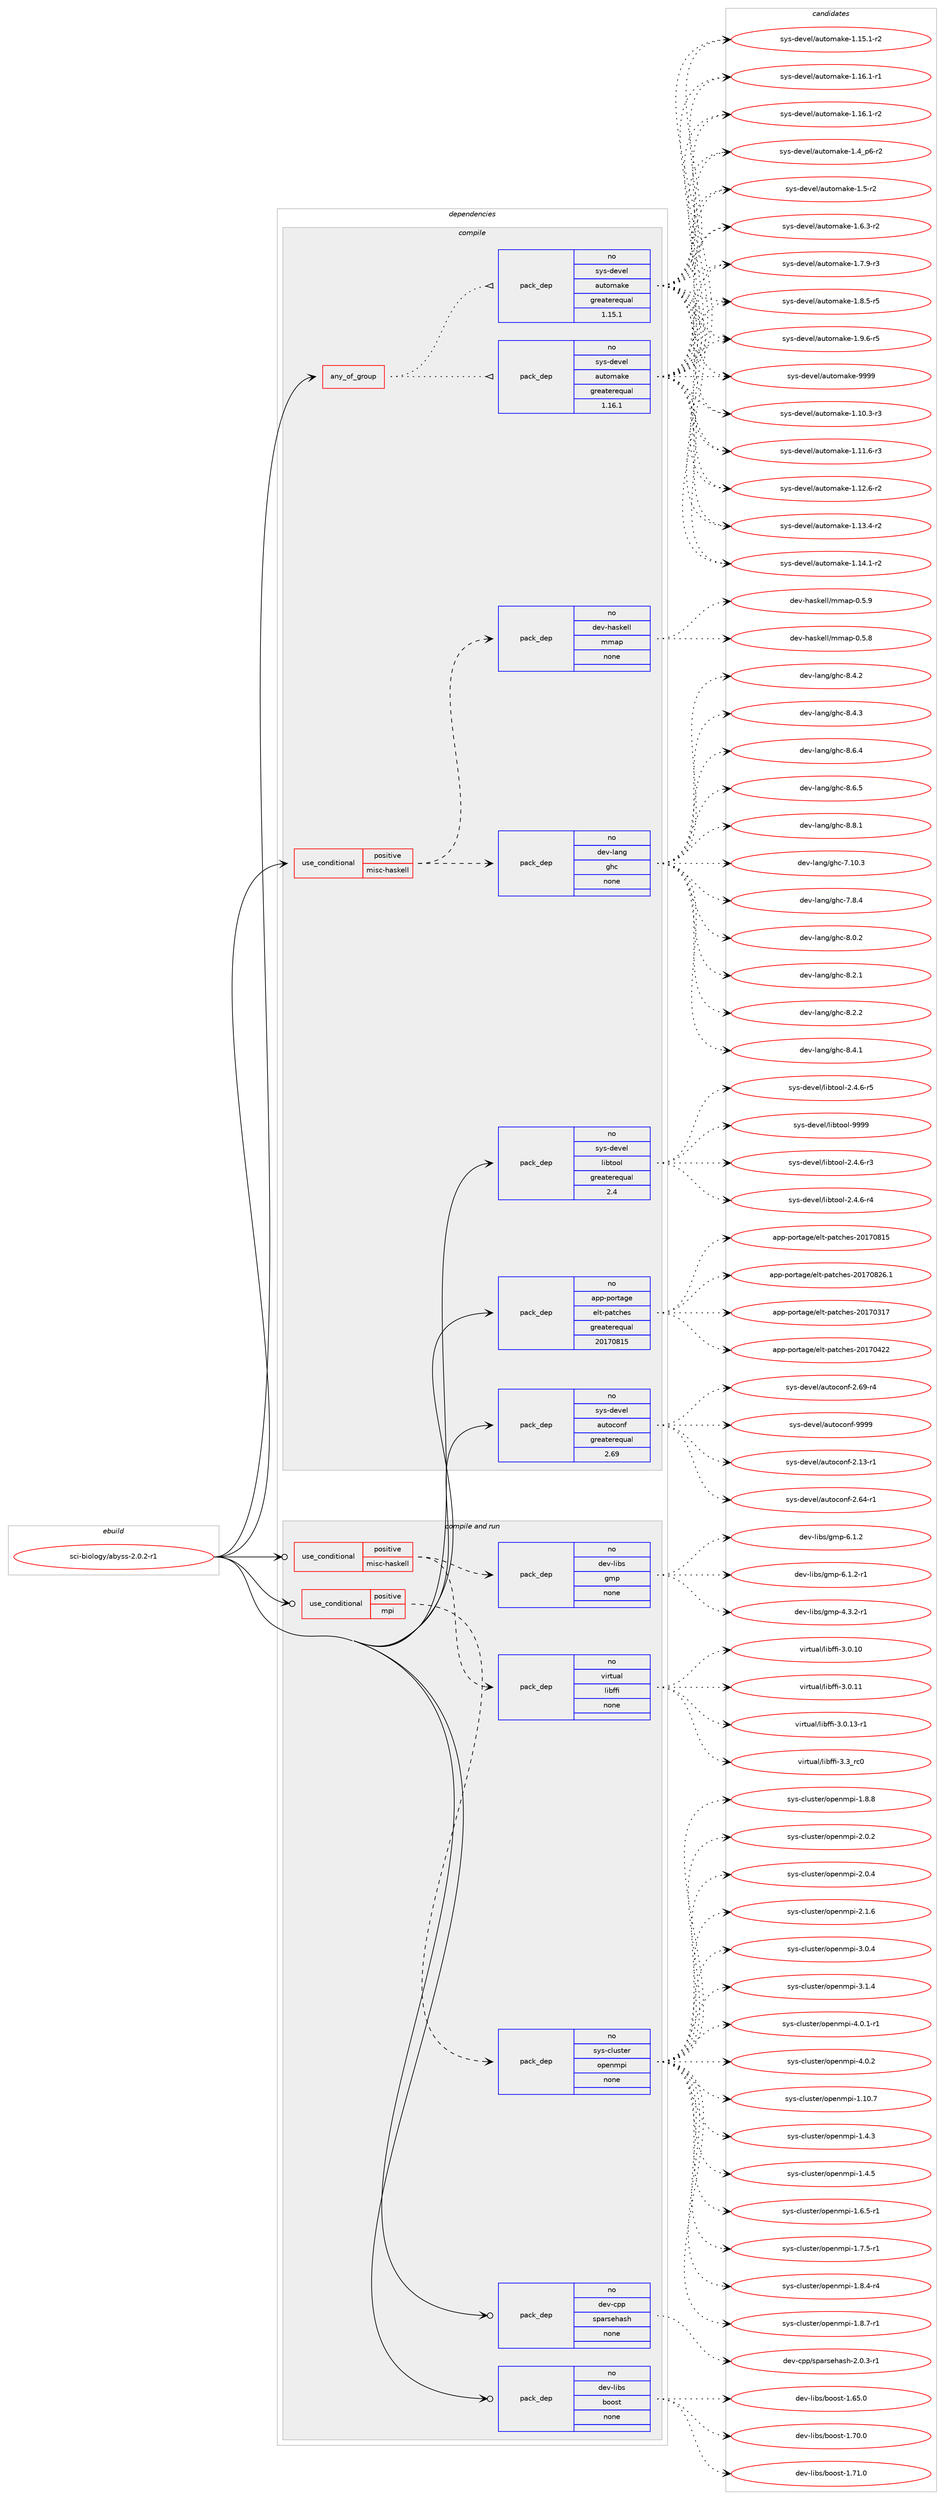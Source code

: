digraph prolog {

# *************
# Graph options
# *************

newrank=true;
concentrate=true;
compound=true;
graph [rankdir=LR,fontname=Helvetica,fontsize=10,ranksep=1.5];#, ranksep=2.5, nodesep=0.2];
edge  [arrowhead=vee];
node  [fontname=Helvetica,fontsize=10];

# **********
# The ebuild
# **********

subgraph cluster_leftcol {
color=gray;
rank=same;
label=<<i>ebuild</i>>;
id [label="sci-biology/abyss-2.0.2-r1", color=red, width=4, href="../sci-biology/abyss-2.0.2-r1.svg"];
}

# ****************
# The dependencies
# ****************

subgraph cluster_midcol {
color=gray;
label=<<i>dependencies</i>>;
subgraph cluster_compile {
fillcolor="#eeeeee";
style=filled;
label=<<i>compile</i>>;
subgraph any14454 {
dependency849594 [label=<<TABLE BORDER="0" CELLBORDER="1" CELLSPACING="0" CELLPADDING="4"><TR><TD CELLPADDING="10">any_of_group</TD></TR></TABLE>>, shape=none, color=red];subgraph pack628018 {
dependency849595 [label=<<TABLE BORDER="0" CELLBORDER="1" CELLSPACING="0" CELLPADDING="4" WIDTH="220"><TR><TD ROWSPAN="6" CELLPADDING="30">pack_dep</TD></TR><TR><TD WIDTH="110">no</TD></TR><TR><TD>sys-devel</TD></TR><TR><TD>automake</TD></TR><TR><TD>greaterequal</TD></TR><TR><TD>1.16.1</TD></TR></TABLE>>, shape=none, color=blue];
}
dependency849594:e -> dependency849595:w [weight=20,style="dotted",arrowhead="oinv"];
subgraph pack628019 {
dependency849596 [label=<<TABLE BORDER="0" CELLBORDER="1" CELLSPACING="0" CELLPADDING="4" WIDTH="220"><TR><TD ROWSPAN="6" CELLPADDING="30">pack_dep</TD></TR><TR><TD WIDTH="110">no</TD></TR><TR><TD>sys-devel</TD></TR><TR><TD>automake</TD></TR><TR><TD>greaterequal</TD></TR><TR><TD>1.15.1</TD></TR></TABLE>>, shape=none, color=blue];
}
dependency849594:e -> dependency849596:w [weight=20,style="dotted",arrowhead="oinv"];
}
id:e -> dependency849594:w [weight=20,style="solid",arrowhead="vee"];
subgraph cond206619 {
dependency849597 [label=<<TABLE BORDER="0" CELLBORDER="1" CELLSPACING="0" CELLPADDING="4"><TR><TD ROWSPAN="3" CELLPADDING="10">use_conditional</TD></TR><TR><TD>positive</TD></TR><TR><TD>misc-haskell</TD></TR></TABLE>>, shape=none, color=red];
subgraph pack628020 {
dependency849598 [label=<<TABLE BORDER="0" CELLBORDER="1" CELLSPACING="0" CELLPADDING="4" WIDTH="220"><TR><TD ROWSPAN="6" CELLPADDING="30">pack_dep</TD></TR><TR><TD WIDTH="110">no</TD></TR><TR><TD>dev-lang</TD></TR><TR><TD>ghc</TD></TR><TR><TD>none</TD></TR><TR><TD></TD></TR></TABLE>>, shape=none, color=blue];
}
dependency849597:e -> dependency849598:w [weight=20,style="dashed",arrowhead="vee"];
subgraph pack628021 {
dependency849599 [label=<<TABLE BORDER="0" CELLBORDER="1" CELLSPACING="0" CELLPADDING="4" WIDTH="220"><TR><TD ROWSPAN="6" CELLPADDING="30">pack_dep</TD></TR><TR><TD WIDTH="110">no</TD></TR><TR><TD>dev-haskell</TD></TR><TR><TD>mmap</TD></TR><TR><TD>none</TD></TR><TR><TD></TD></TR></TABLE>>, shape=none, color=blue];
}
dependency849597:e -> dependency849599:w [weight=20,style="dashed",arrowhead="vee"];
}
id:e -> dependency849597:w [weight=20,style="solid",arrowhead="vee"];
subgraph pack628022 {
dependency849600 [label=<<TABLE BORDER="0" CELLBORDER="1" CELLSPACING="0" CELLPADDING="4" WIDTH="220"><TR><TD ROWSPAN="6" CELLPADDING="30">pack_dep</TD></TR><TR><TD WIDTH="110">no</TD></TR><TR><TD>app-portage</TD></TR><TR><TD>elt-patches</TD></TR><TR><TD>greaterequal</TD></TR><TR><TD>20170815</TD></TR></TABLE>>, shape=none, color=blue];
}
id:e -> dependency849600:w [weight=20,style="solid",arrowhead="vee"];
subgraph pack628023 {
dependency849601 [label=<<TABLE BORDER="0" CELLBORDER="1" CELLSPACING="0" CELLPADDING="4" WIDTH="220"><TR><TD ROWSPAN="6" CELLPADDING="30">pack_dep</TD></TR><TR><TD WIDTH="110">no</TD></TR><TR><TD>sys-devel</TD></TR><TR><TD>autoconf</TD></TR><TR><TD>greaterequal</TD></TR><TR><TD>2.69</TD></TR></TABLE>>, shape=none, color=blue];
}
id:e -> dependency849601:w [weight=20,style="solid",arrowhead="vee"];
subgraph pack628024 {
dependency849602 [label=<<TABLE BORDER="0" CELLBORDER="1" CELLSPACING="0" CELLPADDING="4" WIDTH="220"><TR><TD ROWSPAN="6" CELLPADDING="30">pack_dep</TD></TR><TR><TD WIDTH="110">no</TD></TR><TR><TD>sys-devel</TD></TR><TR><TD>libtool</TD></TR><TR><TD>greaterequal</TD></TR><TR><TD>2.4</TD></TR></TABLE>>, shape=none, color=blue];
}
id:e -> dependency849602:w [weight=20,style="solid",arrowhead="vee"];
}
subgraph cluster_compileandrun {
fillcolor="#eeeeee";
style=filled;
label=<<i>compile and run</i>>;
subgraph cond206620 {
dependency849603 [label=<<TABLE BORDER="0" CELLBORDER="1" CELLSPACING="0" CELLPADDING="4"><TR><TD ROWSPAN="3" CELLPADDING="10">use_conditional</TD></TR><TR><TD>positive</TD></TR><TR><TD>misc-haskell</TD></TR></TABLE>>, shape=none, color=red];
subgraph pack628025 {
dependency849604 [label=<<TABLE BORDER="0" CELLBORDER="1" CELLSPACING="0" CELLPADDING="4" WIDTH="220"><TR><TD ROWSPAN="6" CELLPADDING="30">pack_dep</TD></TR><TR><TD WIDTH="110">no</TD></TR><TR><TD>dev-libs</TD></TR><TR><TD>gmp</TD></TR><TR><TD>none</TD></TR><TR><TD></TD></TR></TABLE>>, shape=none, color=blue];
}
dependency849603:e -> dependency849604:w [weight=20,style="dashed",arrowhead="vee"];
subgraph pack628026 {
dependency849605 [label=<<TABLE BORDER="0" CELLBORDER="1" CELLSPACING="0" CELLPADDING="4" WIDTH="220"><TR><TD ROWSPAN="6" CELLPADDING="30">pack_dep</TD></TR><TR><TD WIDTH="110">no</TD></TR><TR><TD>virtual</TD></TR><TR><TD>libffi</TD></TR><TR><TD>none</TD></TR><TR><TD></TD></TR></TABLE>>, shape=none, color=blue];
}
dependency849603:e -> dependency849605:w [weight=20,style="dashed",arrowhead="vee"];
}
id:e -> dependency849603:w [weight=20,style="solid",arrowhead="odotvee"];
subgraph cond206621 {
dependency849606 [label=<<TABLE BORDER="0" CELLBORDER="1" CELLSPACING="0" CELLPADDING="4"><TR><TD ROWSPAN="3" CELLPADDING="10">use_conditional</TD></TR><TR><TD>positive</TD></TR><TR><TD>mpi</TD></TR></TABLE>>, shape=none, color=red];
subgraph pack628027 {
dependency849607 [label=<<TABLE BORDER="0" CELLBORDER="1" CELLSPACING="0" CELLPADDING="4" WIDTH="220"><TR><TD ROWSPAN="6" CELLPADDING="30">pack_dep</TD></TR><TR><TD WIDTH="110">no</TD></TR><TR><TD>sys-cluster</TD></TR><TR><TD>openmpi</TD></TR><TR><TD>none</TD></TR><TR><TD></TD></TR></TABLE>>, shape=none, color=blue];
}
dependency849606:e -> dependency849607:w [weight=20,style="dashed",arrowhead="vee"];
}
id:e -> dependency849606:w [weight=20,style="solid",arrowhead="odotvee"];
subgraph pack628028 {
dependency849608 [label=<<TABLE BORDER="0" CELLBORDER="1" CELLSPACING="0" CELLPADDING="4" WIDTH="220"><TR><TD ROWSPAN="6" CELLPADDING="30">pack_dep</TD></TR><TR><TD WIDTH="110">no</TD></TR><TR><TD>dev-cpp</TD></TR><TR><TD>sparsehash</TD></TR><TR><TD>none</TD></TR><TR><TD></TD></TR></TABLE>>, shape=none, color=blue];
}
id:e -> dependency849608:w [weight=20,style="solid",arrowhead="odotvee"];
subgraph pack628029 {
dependency849609 [label=<<TABLE BORDER="0" CELLBORDER="1" CELLSPACING="0" CELLPADDING="4" WIDTH="220"><TR><TD ROWSPAN="6" CELLPADDING="30">pack_dep</TD></TR><TR><TD WIDTH="110">no</TD></TR><TR><TD>dev-libs</TD></TR><TR><TD>boost</TD></TR><TR><TD>none</TD></TR><TR><TD></TD></TR></TABLE>>, shape=none, color=blue];
}
id:e -> dependency849609:w [weight=20,style="solid",arrowhead="odotvee"];
}
subgraph cluster_run {
fillcolor="#eeeeee";
style=filled;
label=<<i>run</i>>;
}
}

# **************
# The candidates
# **************

subgraph cluster_choices {
rank=same;
color=gray;
label=<<i>candidates</i>>;

subgraph choice628018 {
color=black;
nodesep=1;
choice11512111545100101118101108479711711611110997107101454946494846514511451 [label="sys-devel/automake-1.10.3-r3", color=red, width=4,href="../sys-devel/automake-1.10.3-r3.svg"];
choice11512111545100101118101108479711711611110997107101454946494946544511451 [label="sys-devel/automake-1.11.6-r3", color=red, width=4,href="../sys-devel/automake-1.11.6-r3.svg"];
choice11512111545100101118101108479711711611110997107101454946495046544511450 [label="sys-devel/automake-1.12.6-r2", color=red, width=4,href="../sys-devel/automake-1.12.6-r2.svg"];
choice11512111545100101118101108479711711611110997107101454946495146524511450 [label="sys-devel/automake-1.13.4-r2", color=red, width=4,href="../sys-devel/automake-1.13.4-r2.svg"];
choice11512111545100101118101108479711711611110997107101454946495246494511450 [label="sys-devel/automake-1.14.1-r2", color=red, width=4,href="../sys-devel/automake-1.14.1-r2.svg"];
choice11512111545100101118101108479711711611110997107101454946495346494511450 [label="sys-devel/automake-1.15.1-r2", color=red, width=4,href="../sys-devel/automake-1.15.1-r2.svg"];
choice11512111545100101118101108479711711611110997107101454946495446494511449 [label="sys-devel/automake-1.16.1-r1", color=red, width=4,href="../sys-devel/automake-1.16.1-r1.svg"];
choice11512111545100101118101108479711711611110997107101454946495446494511450 [label="sys-devel/automake-1.16.1-r2", color=red, width=4,href="../sys-devel/automake-1.16.1-r2.svg"];
choice115121115451001011181011084797117116111109971071014549465295112544511450 [label="sys-devel/automake-1.4_p6-r2", color=red, width=4,href="../sys-devel/automake-1.4_p6-r2.svg"];
choice11512111545100101118101108479711711611110997107101454946534511450 [label="sys-devel/automake-1.5-r2", color=red, width=4,href="../sys-devel/automake-1.5-r2.svg"];
choice115121115451001011181011084797117116111109971071014549465446514511450 [label="sys-devel/automake-1.6.3-r2", color=red, width=4,href="../sys-devel/automake-1.6.3-r2.svg"];
choice115121115451001011181011084797117116111109971071014549465546574511451 [label="sys-devel/automake-1.7.9-r3", color=red, width=4,href="../sys-devel/automake-1.7.9-r3.svg"];
choice115121115451001011181011084797117116111109971071014549465646534511453 [label="sys-devel/automake-1.8.5-r5", color=red, width=4,href="../sys-devel/automake-1.8.5-r5.svg"];
choice115121115451001011181011084797117116111109971071014549465746544511453 [label="sys-devel/automake-1.9.6-r5", color=red, width=4,href="../sys-devel/automake-1.9.6-r5.svg"];
choice115121115451001011181011084797117116111109971071014557575757 [label="sys-devel/automake-9999", color=red, width=4,href="../sys-devel/automake-9999.svg"];
dependency849595:e -> choice11512111545100101118101108479711711611110997107101454946494846514511451:w [style=dotted,weight="100"];
dependency849595:e -> choice11512111545100101118101108479711711611110997107101454946494946544511451:w [style=dotted,weight="100"];
dependency849595:e -> choice11512111545100101118101108479711711611110997107101454946495046544511450:w [style=dotted,weight="100"];
dependency849595:e -> choice11512111545100101118101108479711711611110997107101454946495146524511450:w [style=dotted,weight="100"];
dependency849595:e -> choice11512111545100101118101108479711711611110997107101454946495246494511450:w [style=dotted,weight="100"];
dependency849595:e -> choice11512111545100101118101108479711711611110997107101454946495346494511450:w [style=dotted,weight="100"];
dependency849595:e -> choice11512111545100101118101108479711711611110997107101454946495446494511449:w [style=dotted,weight="100"];
dependency849595:e -> choice11512111545100101118101108479711711611110997107101454946495446494511450:w [style=dotted,weight="100"];
dependency849595:e -> choice115121115451001011181011084797117116111109971071014549465295112544511450:w [style=dotted,weight="100"];
dependency849595:e -> choice11512111545100101118101108479711711611110997107101454946534511450:w [style=dotted,weight="100"];
dependency849595:e -> choice115121115451001011181011084797117116111109971071014549465446514511450:w [style=dotted,weight="100"];
dependency849595:e -> choice115121115451001011181011084797117116111109971071014549465546574511451:w [style=dotted,weight="100"];
dependency849595:e -> choice115121115451001011181011084797117116111109971071014549465646534511453:w [style=dotted,weight="100"];
dependency849595:e -> choice115121115451001011181011084797117116111109971071014549465746544511453:w [style=dotted,weight="100"];
dependency849595:e -> choice115121115451001011181011084797117116111109971071014557575757:w [style=dotted,weight="100"];
}
subgraph choice628019 {
color=black;
nodesep=1;
choice11512111545100101118101108479711711611110997107101454946494846514511451 [label="sys-devel/automake-1.10.3-r3", color=red, width=4,href="../sys-devel/automake-1.10.3-r3.svg"];
choice11512111545100101118101108479711711611110997107101454946494946544511451 [label="sys-devel/automake-1.11.6-r3", color=red, width=4,href="../sys-devel/automake-1.11.6-r3.svg"];
choice11512111545100101118101108479711711611110997107101454946495046544511450 [label="sys-devel/automake-1.12.6-r2", color=red, width=4,href="../sys-devel/automake-1.12.6-r2.svg"];
choice11512111545100101118101108479711711611110997107101454946495146524511450 [label="sys-devel/automake-1.13.4-r2", color=red, width=4,href="../sys-devel/automake-1.13.4-r2.svg"];
choice11512111545100101118101108479711711611110997107101454946495246494511450 [label="sys-devel/automake-1.14.1-r2", color=red, width=4,href="../sys-devel/automake-1.14.1-r2.svg"];
choice11512111545100101118101108479711711611110997107101454946495346494511450 [label="sys-devel/automake-1.15.1-r2", color=red, width=4,href="../sys-devel/automake-1.15.1-r2.svg"];
choice11512111545100101118101108479711711611110997107101454946495446494511449 [label="sys-devel/automake-1.16.1-r1", color=red, width=4,href="../sys-devel/automake-1.16.1-r1.svg"];
choice11512111545100101118101108479711711611110997107101454946495446494511450 [label="sys-devel/automake-1.16.1-r2", color=red, width=4,href="../sys-devel/automake-1.16.1-r2.svg"];
choice115121115451001011181011084797117116111109971071014549465295112544511450 [label="sys-devel/automake-1.4_p6-r2", color=red, width=4,href="../sys-devel/automake-1.4_p6-r2.svg"];
choice11512111545100101118101108479711711611110997107101454946534511450 [label="sys-devel/automake-1.5-r2", color=red, width=4,href="../sys-devel/automake-1.5-r2.svg"];
choice115121115451001011181011084797117116111109971071014549465446514511450 [label="sys-devel/automake-1.6.3-r2", color=red, width=4,href="../sys-devel/automake-1.6.3-r2.svg"];
choice115121115451001011181011084797117116111109971071014549465546574511451 [label="sys-devel/automake-1.7.9-r3", color=red, width=4,href="../sys-devel/automake-1.7.9-r3.svg"];
choice115121115451001011181011084797117116111109971071014549465646534511453 [label="sys-devel/automake-1.8.5-r5", color=red, width=4,href="../sys-devel/automake-1.8.5-r5.svg"];
choice115121115451001011181011084797117116111109971071014549465746544511453 [label="sys-devel/automake-1.9.6-r5", color=red, width=4,href="../sys-devel/automake-1.9.6-r5.svg"];
choice115121115451001011181011084797117116111109971071014557575757 [label="sys-devel/automake-9999", color=red, width=4,href="../sys-devel/automake-9999.svg"];
dependency849596:e -> choice11512111545100101118101108479711711611110997107101454946494846514511451:w [style=dotted,weight="100"];
dependency849596:e -> choice11512111545100101118101108479711711611110997107101454946494946544511451:w [style=dotted,weight="100"];
dependency849596:e -> choice11512111545100101118101108479711711611110997107101454946495046544511450:w [style=dotted,weight="100"];
dependency849596:e -> choice11512111545100101118101108479711711611110997107101454946495146524511450:w [style=dotted,weight="100"];
dependency849596:e -> choice11512111545100101118101108479711711611110997107101454946495246494511450:w [style=dotted,weight="100"];
dependency849596:e -> choice11512111545100101118101108479711711611110997107101454946495346494511450:w [style=dotted,weight="100"];
dependency849596:e -> choice11512111545100101118101108479711711611110997107101454946495446494511449:w [style=dotted,weight="100"];
dependency849596:e -> choice11512111545100101118101108479711711611110997107101454946495446494511450:w [style=dotted,weight="100"];
dependency849596:e -> choice115121115451001011181011084797117116111109971071014549465295112544511450:w [style=dotted,weight="100"];
dependency849596:e -> choice11512111545100101118101108479711711611110997107101454946534511450:w [style=dotted,weight="100"];
dependency849596:e -> choice115121115451001011181011084797117116111109971071014549465446514511450:w [style=dotted,weight="100"];
dependency849596:e -> choice115121115451001011181011084797117116111109971071014549465546574511451:w [style=dotted,weight="100"];
dependency849596:e -> choice115121115451001011181011084797117116111109971071014549465646534511453:w [style=dotted,weight="100"];
dependency849596:e -> choice115121115451001011181011084797117116111109971071014549465746544511453:w [style=dotted,weight="100"];
dependency849596:e -> choice115121115451001011181011084797117116111109971071014557575757:w [style=dotted,weight="100"];
}
subgraph choice628020 {
color=black;
nodesep=1;
choice1001011184510897110103471031049945554649484651 [label="dev-lang/ghc-7.10.3", color=red, width=4,href="../dev-lang/ghc-7.10.3.svg"];
choice10010111845108971101034710310499455546564652 [label="dev-lang/ghc-7.8.4", color=red, width=4,href="../dev-lang/ghc-7.8.4.svg"];
choice10010111845108971101034710310499455646484650 [label="dev-lang/ghc-8.0.2", color=red, width=4,href="../dev-lang/ghc-8.0.2.svg"];
choice10010111845108971101034710310499455646504649 [label="dev-lang/ghc-8.2.1", color=red, width=4,href="../dev-lang/ghc-8.2.1.svg"];
choice10010111845108971101034710310499455646504650 [label="dev-lang/ghc-8.2.2", color=red, width=4,href="../dev-lang/ghc-8.2.2.svg"];
choice10010111845108971101034710310499455646524649 [label="dev-lang/ghc-8.4.1", color=red, width=4,href="../dev-lang/ghc-8.4.1.svg"];
choice10010111845108971101034710310499455646524650 [label="dev-lang/ghc-8.4.2", color=red, width=4,href="../dev-lang/ghc-8.4.2.svg"];
choice10010111845108971101034710310499455646524651 [label="dev-lang/ghc-8.4.3", color=red, width=4,href="../dev-lang/ghc-8.4.3.svg"];
choice10010111845108971101034710310499455646544652 [label="dev-lang/ghc-8.6.4", color=red, width=4,href="../dev-lang/ghc-8.6.4.svg"];
choice10010111845108971101034710310499455646544653 [label="dev-lang/ghc-8.6.5", color=red, width=4,href="../dev-lang/ghc-8.6.5.svg"];
choice10010111845108971101034710310499455646564649 [label="dev-lang/ghc-8.8.1", color=red, width=4,href="../dev-lang/ghc-8.8.1.svg"];
dependency849598:e -> choice1001011184510897110103471031049945554649484651:w [style=dotted,weight="100"];
dependency849598:e -> choice10010111845108971101034710310499455546564652:w [style=dotted,weight="100"];
dependency849598:e -> choice10010111845108971101034710310499455646484650:w [style=dotted,weight="100"];
dependency849598:e -> choice10010111845108971101034710310499455646504649:w [style=dotted,weight="100"];
dependency849598:e -> choice10010111845108971101034710310499455646504650:w [style=dotted,weight="100"];
dependency849598:e -> choice10010111845108971101034710310499455646524649:w [style=dotted,weight="100"];
dependency849598:e -> choice10010111845108971101034710310499455646524650:w [style=dotted,weight="100"];
dependency849598:e -> choice10010111845108971101034710310499455646524651:w [style=dotted,weight="100"];
dependency849598:e -> choice10010111845108971101034710310499455646544652:w [style=dotted,weight="100"];
dependency849598:e -> choice10010111845108971101034710310499455646544653:w [style=dotted,weight="100"];
dependency849598:e -> choice10010111845108971101034710310499455646564649:w [style=dotted,weight="100"];
}
subgraph choice628021 {
color=black;
nodesep=1;
choice10010111845104971151071011081084710910997112454846534656 [label="dev-haskell/mmap-0.5.8", color=red, width=4,href="../dev-haskell/mmap-0.5.8.svg"];
choice10010111845104971151071011081084710910997112454846534657 [label="dev-haskell/mmap-0.5.9", color=red, width=4,href="../dev-haskell/mmap-0.5.9.svg"];
dependency849599:e -> choice10010111845104971151071011081084710910997112454846534656:w [style=dotted,weight="100"];
dependency849599:e -> choice10010111845104971151071011081084710910997112454846534657:w [style=dotted,weight="100"];
}
subgraph choice628022 {
color=black;
nodesep=1;
choice97112112451121111141169710310147101108116451129711699104101115455048495548514955 [label="app-portage/elt-patches-20170317", color=red, width=4,href="../app-portage/elt-patches-20170317.svg"];
choice97112112451121111141169710310147101108116451129711699104101115455048495548525050 [label="app-portage/elt-patches-20170422", color=red, width=4,href="../app-portage/elt-patches-20170422.svg"];
choice97112112451121111141169710310147101108116451129711699104101115455048495548564953 [label="app-portage/elt-patches-20170815", color=red, width=4,href="../app-portage/elt-patches-20170815.svg"];
choice971121124511211111411697103101471011081164511297116991041011154550484955485650544649 [label="app-portage/elt-patches-20170826.1", color=red, width=4,href="../app-portage/elt-patches-20170826.1.svg"];
dependency849600:e -> choice97112112451121111141169710310147101108116451129711699104101115455048495548514955:w [style=dotted,weight="100"];
dependency849600:e -> choice97112112451121111141169710310147101108116451129711699104101115455048495548525050:w [style=dotted,weight="100"];
dependency849600:e -> choice97112112451121111141169710310147101108116451129711699104101115455048495548564953:w [style=dotted,weight="100"];
dependency849600:e -> choice971121124511211111411697103101471011081164511297116991041011154550484955485650544649:w [style=dotted,weight="100"];
}
subgraph choice628023 {
color=black;
nodesep=1;
choice1151211154510010111810110847971171161119911111010245504649514511449 [label="sys-devel/autoconf-2.13-r1", color=red, width=4,href="../sys-devel/autoconf-2.13-r1.svg"];
choice1151211154510010111810110847971171161119911111010245504654524511449 [label="sys-devel/autoconf-2.64-r1", color=red, width=4,href="../sys-devel/autoconf-2.64-r1.svg"];
choice1151211154510010111810110847971171161119911111010245504654574511452 [label="sys-devel/autoconf-2.69-r4", color=red, width=4,href="../sys-devel/autoconf-2.69-r4.svg"];
choice115121115451001011181011084797117116111991111101024557575757 [label="sys-devel/autoconf-9999", color=red, width=4,href="../sys-devel/autoconf-9999.svg"];
dependency849601:e -> choice1151211154510010111810110847971171161119911111010245504649514511449:w [style=dotted,weight="100"];
dependency849601:e -> choice1151211154510010111810110847971171161119911111010245504654524511449:w [style=dotted,weight="100"];
dependency849601:e -> choice1151211154510010111810110847971171161119911111010245504654574511452:w [style=dotted,weight="100"];
dependency849601:e -> choice115121115451001011181011084797117116111991111101024557575757:w [style=dotted,weight="100"];
}
subgraph choice628024 {
color=black;
nodesep=1;
choice1151211154510010111810110847108105981161111111084550465246544511451 [label="sys-devel/libtool-2.4.6-r3", color=red, width=4,href="../sys-devel/libtool-2.4.6-r3.svg"];
choice1151211154510010111810110847108105981161111111084550465246544511452 [label="sys-devel/libtool-2.4.6-r4", color=red, width=4,href="../sys-devel/libtool-2.4.6-r4.svg"];
choice1151211154510010111810110847108105981161111111084550465246544511453 [label="sys-devel/libtool-2.4.6-r5", color=red, width=4,href="../sys-devel/libtool-2.4.6-r5.svg"];
choice1151211154510010111810110847108105981161111111084557575757 [label="sys-devel/libtool-9999", color=red, width=4,href="../sys-devel/libtool-9999.svg"];
dependency849602:e -> choice1151211154510010111810110847108105981161111111084550465246544511451:w [style=dotted,weight="100"];
dependency849602:e -> choice1151211154510010111810110847108105981161111111084550465246544511452:w [style=dotted,weight="100"];
dependency849602:e -> choice1151211154510010111810110847108105981161111111084550465246544511453:w [style=dotted,weight="100"];
dependency849602:e -> choice1151211154510010111810110847108105981161111111084557575757:w [style=dotted,weight="100"];
}
subgraph choice628025 {
color=black;
nodesep=1;
choice1001011184510810598115471031091124552465146504511449 [label="dev-libs/gmp-4.3.2-r1", color=red, width=4,href="../dev-libs/gmp-4.3.2-r1.svg"];
choice100101118451081059811547103109112455446494650 [label="dev-libs/gmp-6.1.2", color=red, width=4,href="../dev-libs/gmp-6.1.2.svg"];
choice1001011184510810598115471031091124554464946504511449 [label="dev-libs/gmp-6.1.2-r1", color=red, width=4,href="../dev-libs/gmp-6.1.2-r1.svg"];
dependency849604:e -> choice1001011184510810598115471031091124552465146504511449:w [style=dotted,weight="100"];
dependency849604:e -> choice100101118451081059811547103109112455446494650:w [style=dotted,weight="100"];
dependency849604:e -> choice1001011184510810598115471031091124554464946504511449:w [style=dotted,weight="100"];
}
subgraph choice628026 {
color=black;
nodesep=1;
choice11810511411611797108471081059810210210545514648464948 [label="virtual/libffi-3.0.10", color=red, width=4,href="../virtual/libffi-3.0.10.svg"];
choice11810511411611797108471081059810210210545514648464949 [label="virtual/libffi-3.0.11", color=red, width=4,href="../virtual/libffi-3.0.11.svg"];
choice118105114116117971084710810598102102105455146484649514511449 [label="virtual/libffi-3.0.13-r1", color=red, width=4,href="../virtual/libffi-3.0.13-r1.svg"];
choice11810511411611797108471081059810210210545514651951149948 [label="virtual/libffi-3.3_rc0", color=red, width=4,href="../virtual/libffi-3.3_rc0.svg"];
dependency849605:e -> choice11810511411611797108471081059810210210545514648464948:w [style=dotted,weight="100"];
dependency849605:e -> choice11810511411611797108471081059810210210545514648464949:w [style=dotted,weight="100"];
dependency849605:e -> choice118105114116117971084710810598102102105455146484649514511449:w [style=dotted,weight="100"];
dependency849605:e -> choice11810511411611797108471081059810210210545514651951149948:w [style=dotted,weight="100"];
}
subgraph choice628027 {
color=black;
nodesep=1;
choice11512111545991081171151161011144711111210111010911210545494649484655 [label="sys-cluster/openmpi-1.10.7", color=red, width=4,href="../sys-cluster/openmpi-1.10.7.svg"];
choice115121115459910811711511610111447111112101110109112105454946524651 [label="sys-cluster/openmpi-1.4.3", color=red, width=4,href="../sys-cluster/openmpi-1.4.3.svg"];
choice115121115459910811711511610111447111112101110109112105454946524653 [label="sys-cluster/openmpi-1.4.5", color=red, width=4,href="../sys-cluster/openmpi-1.4.5.svg"];
choice1151211154599108117115116101114471111121011101091121054549465446534511449 [label="sys-cluster/openmpi-1.6.5-r1", color=red, width=4,href="../sys-cluster/openmpi-1.6.5-r1.svg"];
choice1151211154599108117115116101114471111121011101091121054549465546534511449 [label="sys-cluster/openmpi-1.7.5-r1", color=red, width=4,href="../sys-cluster/openmpi-1.7.5-r1.svg"];
choice1151211154599108117115116101114471111121011101091121054549465646524511452 [label="sys-cluster/openmpi-1.8.4-r4", color=red, width=4,href="../sys-cluster/openmpi-1.8.4-r4.svg"];
choice1151211154599108117115116101114471111121011101091121054549465646554511449 [label="sys-cluster/openmpi-1.8.7-r1", color=red, width=4,href="../sys-cluster/openmpi-1.8.7-r1.svg"];
choice115121115459910811711511610111447111112101110109112105454946564656 [label="sys-cluster/openmpi-1.8.8", color=red, width=4,href="../sys-cluster/openmpi-1.8.8.svg"];
choice115121115459910811711511610111447111112101110109112105455046484650 [label="sys-cluster/openmpi-2.0.2", color=red, width=4,href="../sys-cluster/openmpi-2.0.2.svg"];
choice115121115459910811711511610111447111112101110109112105455046484652 [label="sys-cluster/openmpi-2.0.4", color=red, width=4,href="../sys-cluster/openmpi-2.0.4.svg"];
choice115121115459910811711511610111447111112101110109112105455046494654 [label="sys-cluster/openmpi-2.1.6", color=red, width=4,href="../sys-cluster/openmpi-2.1.6.svg"];
choice115121115459910811711511610111447111112101110109112105455146484652 [label="sys-cluster/openmpi-3.0.4", color=red, width=4,href="../sys-cluster/openmpi-3.0.4.svg"];
choice115121115459910811711511610111447111112101110109112105455146494652 [label="sys-cluster/openmpi-3.1.4", color=red, width=4,href="../sys-cluster/openmpi-3.1.4.svg"];
choice1151211154599108117115116101114471111121011101091121054552464846494511449 [label="sys-cluster/openmpi-4.0.1-r1", color=red, width=4,href="../sys-cluster/openmpi-4.0.1-r1.svg"];
choice115121115459910811711511610111447111112101110109112105455246484650 [label="sys-cluster/openmpi-4.0.2", color=red, width=4,href="../sys-cluster/openmpi-4.0.2.svg"];
dependency849607:e -> choice11512111545991081171151161011144711111210111010911210545494649484655:w [style=dotted,weight="100"];
dependency849607:e -> choice115121115459910811711511610111447111112101110109112105454946524651:w [style=dotted,weight="100"];
dependency849607:e -> choice115121115459910811711511610111447111112101110109112105454946524653:w [style=dotted,weight="100"];
dependency849607:e -> choice1151211154599108117115116101114471111121011101091121054549465446534511449:w [style=dotted,weight="100"];
dependency849607:e -> choice1151211154599108117115116101114471111121011101091121054549465546534511449:w [style=dotted,weight="100"];
dependency849607:e -> choice1151211154599108117115116101114471111121011101091121054549465646524511452:w [style=dotted,weight="100"];
dependency849607:e -> choice1151211154599108117115116101114471111121011101091121054549465646554511449:w [style=dotted,weight="100"];
dependency849607:e -> choice115121115459910811711511610111447111112101110109112105454946564656:w [style=dotted,weight="100"];
dependency849607:e -> choice115121115459910811711511610111447111112101110109112105455046484650:w [style=dotted,weight="100"];
dependency849607:e -> choice115121115459910811711511610111447111112101110109112105455046484652:w [style=dotted,weight="100"];
dependency849607:e -> choice115121115459910811711511610111447111112101110109112105455046494654:w [style=dotted,weight="100"];
dependency849607:e -> choice115121115459910811711511610111447111112101110109112105455146484652:w [style=dotted,weight="100"];
dependency849607:e -> choice115121115459910811711511610111447111112101110109112105455146494652:w [style=dotted,weight="100"];
dependency849607:e -> choice1151211154599108117115116101114471111121011101091121054552464846494511449:w [style=dotted,weight="100"];
dependency849607:e -> choice115121115459910811711511610111447111112101110109112105455246484650:w [style=dotted,weight="100"];
}
subgraph choice628028 {
color=black;
nodesep=1;
choice10010111845991121124711511297114115101104971151044550464846514511449 [label="dev-cpp/sparsehash-2.0.3-r1", color=red, width=4,href="../dev-cpp/sparsehash-2.0.3-r1.svg"];
dependency849608:e -> choice10010111845991121124711511297114115101104971151044550464846514511449:w [style=dotted,weight="100"];
}
subgraph choice628029 {
color=black;
nodesep=1;
choice1001011184510810598115479811111111511645494654534648 [label="dev-libs/boost-1.65.0", color=red, width=4,href="../dev-libs/boost-1.65.0.svg"];
choice1001011184510810598115479811111111511645494655484648 [label="dev-libs/boost-1.70.0", color=red, width=4,href="../dev-libs/boost-1.70.0.svg"];
choice1001011184510810598115479811111111511645494655494648 [label="dev-libs/boost-1.71.0", color=red, width=4,href="../dev-libs/boost-1.71.0.svg"];
dependency849609:e -> choice1001011184510810598115479811111111511645494654534648:w [style=dotted,weight="100"];
dependency849609:e -> choice1001011184510810598115479811111111511645494655484648:w [style=dotted,weight="100"];
dependency849609:e -> choice1001011184510810598115479811111111511645494655494648:w [style=dotted,weight="100"];
}
}

}
